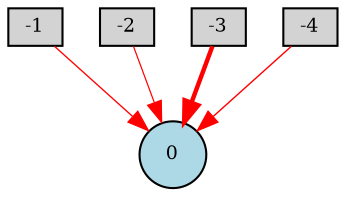 digraph {
	node [fontsize=9 height=0.2 shape=circle width=0.2]
	-1 [fillcolor=lightgray shape=box style=filled]
	-2 [fillcolor=lightgray shape=box style=filled]
	-3 [fillcolor=lightgray shape=box style=filled]
	-4 [fillcolor=lightgray shape=box style=filled]
	0 [fillcolor=lightblue style=filled]
	-4 -> 0 [color=red penwidth=0.6741394660221222 style=solid]
	-2 -> 0 [color=red penwidth=0.5856158144929893 style=solid]
	-3 -> 0 [color=red penwidth=2.130408880584065 style=solid]
	-1 -> 0 [color=red penwidth=0.6427316585958277 style=solid]
}
